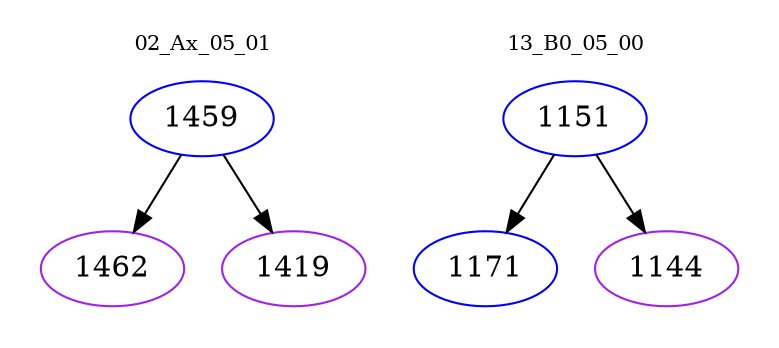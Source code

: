digraph{
subgraph cluster_0 {
color = white
label = "02_Ax_05_01";
fontsize=10;
T0_1459 [label="1459", color="blue"]
T0_1459 -> T0_1462 [color="black"]
T0_1462 [label="1462", color="purple"]
T0_1459 -> T0_1419 [color="black"]
T0_1419 [label="1419", color="purple"]
}
subgraph cluster_1 {
color = white
label = "13_B0_05_00";
fontsize=10;
T1_1151 [label="1151", color="blue"]
T1_1151 -> T1_1171 [color="black"]
T1_1171 [label="1171", color="blue"]
T1_1151 -> T1_1144 [color="black"]
T1_1144 [label="1144", color="purple"]
}
}
